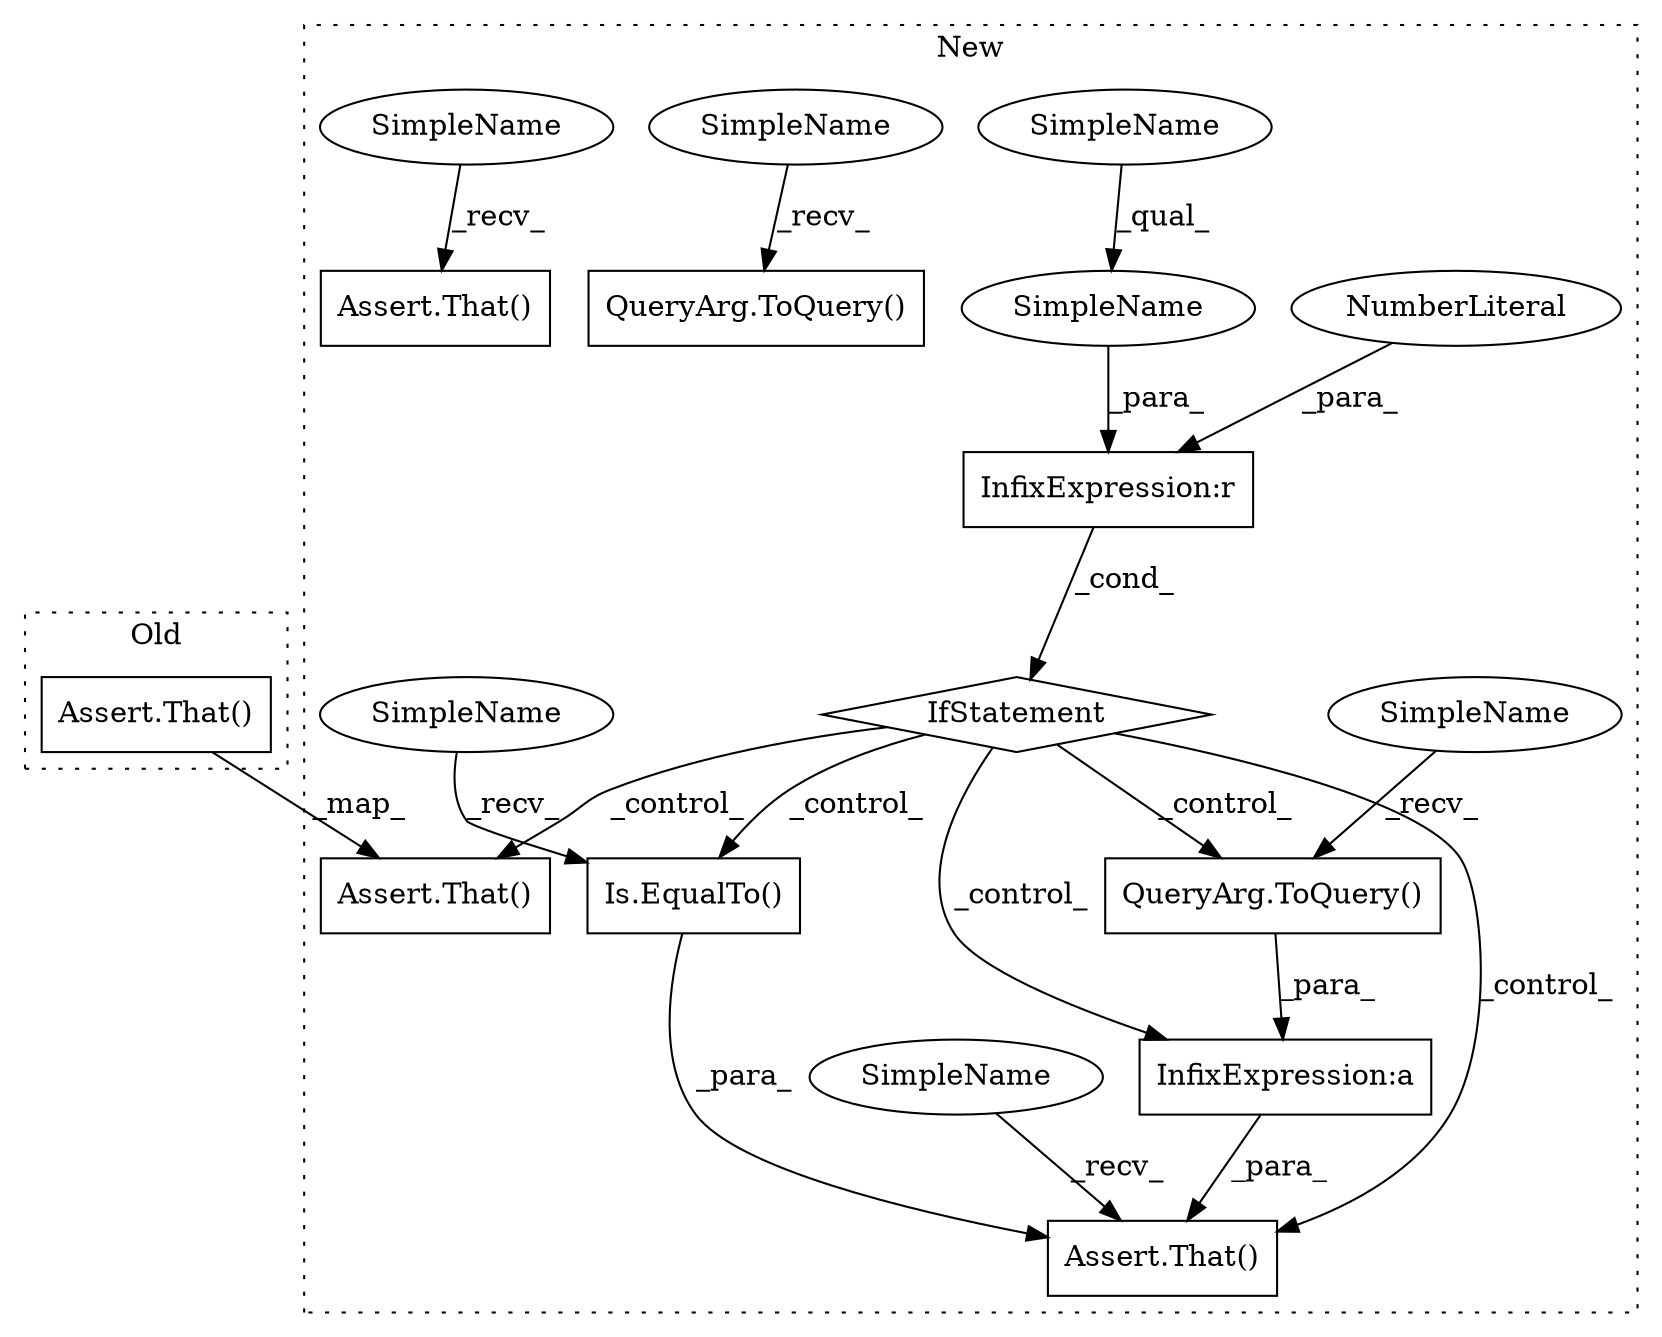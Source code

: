 digraph G {
subgraph cluster0 {
1 [label="Assert.That()" a="32" s="10626,10708" l="5,1" shape="box"];
label = "Old";
style="dotted";
}
subgraph cluster1 {
2 [label="Assert.That()" a="32" s="13720,13785" l="5,1" shape="box"];
3 [label="InfixExpression:r" a="27" s="13696" l="4" shape="box"];
4 [label="NumberLiteral" a="34" s="13700" l="1" shape="ellipse"];
5 [label="IfStatement" a="25" s="13677,13701" l="9,2" shape="diamond"];
6 [label="QueryArg.ToQuery()" a="32" s="14136" l="9" shape="box"];
7 [label="SimpleName" a="42" s="13686" l="10" shape="ellipse"];
8 [label="InfixExpression:a" a="27" s="14145" l="-13" shape="box"];
9 [label="Assert.That()" a="32" s="14127,14203" l="5,1" shape="box"];
10 [label="Is.EqualTo()" a="32" s="14193,14202" l="8,1" shape="box"];
11 [label="QueryArg.ToQuery()" a="32" s="13507" l="9" shape="box"];
12 [label="Assert.That()" a="32" s="13581,13666" l="5,1" shape="box"];
13 [label="SimpleName" a="42" s="13686" l="4" shape="ellipse"];
14 [label="SimpleName" a="42" s="13503" l="3" shape="ellipse"];
15 [label="SimpleName" a="42" s="14132" l="3" shape="ellipse"];
16 [label="SimpleName" a="42" s="13574" l="6" shape="ellipse"];
17 [label="SimpleName" a="42" s="14120" l="6" shape="ellipse"];
18 [label="SimpleName" a="42" s="14190" l="2" shape="ellipse"];
label = "New";
style="dotted";
}
1 -> 2 [label="_map_"];
3 -> 5 [label="_cond_"];
4 -> 3 [label="_para_"];
5 -> 6 [label="_control_"];
5 -> 9 [label="_control_"];
5 -> 10 [label="_control_"];
5 -> 2 [label="_control_"];
5 -> 8 [label="_control_"];
6 -> 8 [label="_para_"];
7 -> 3 [label="_para_"];
8 -> 9 [label="_para_"];
10 -> 9 [label="_para_"];
13 -> 7 [label="_qual_"];
14 -> 11 [label="_recv_"];
15 -> 6 [label="_recv_"];
16 -> 12 [label="_recv_"];
17 -> 9 [label="_recv_"];
18 -> 10 [label="_recv_"];
}